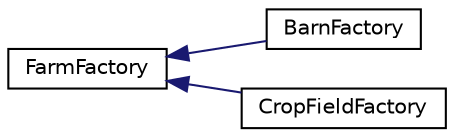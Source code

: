 digraph "Graphical Class Hierarchy"
{
 // LATEX_PDF_SIZE
  edge [fontname="Helvetica",fontsize="10",labelfontname="Helvetica",labelfontsize="10"];
  node [fontname="Helvetica",fontsize="10",shape=record];
  rankdir="LR";
  Node0 [label="FarmFactory",height=0.2,width=0.4,color="black", fillcolor="white", style="filled",URL="$classFarmFactory.html",tooltip=" "];
  Node0 -> Node1 [dir="back",color="midnightblue",fontsize="10",style="solid",fontname="Helvetica"];
  Node1 [label="BarnFactory",height=0.2,width=0.4,color="black", fillcolor="white", style="filled",URL="$classBarnFactory.html",tooltip=" "];
  Node0 -> Node2 [dir="back",color="midnightblue",fontsize="10",style="solid",fontname="Helvetica"];
  Node2 [label="CropFieldFactory",height=0.2,width=0.4,color="black", fillcolor="white", style="filled",URL="$classCropFieldFactory.html",tooltip=" "];
}
